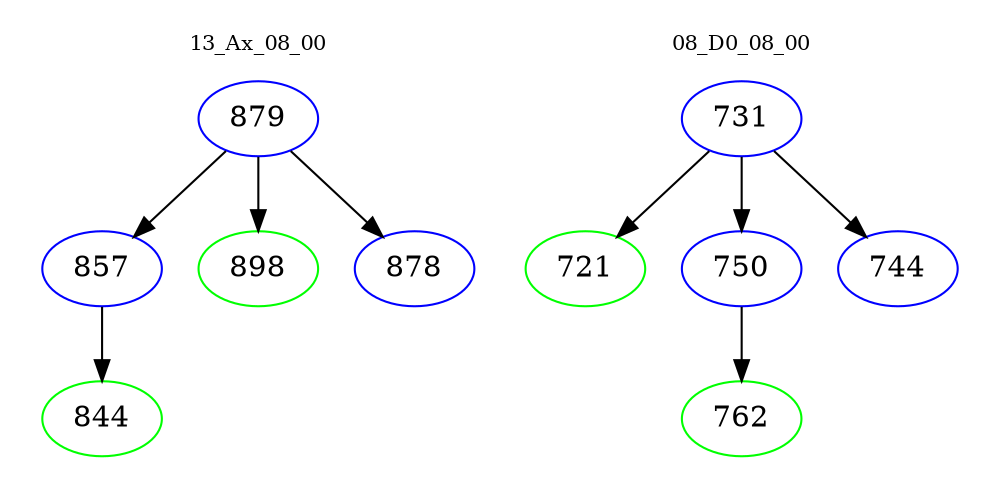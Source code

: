 digraph{
subgraph cluster_0 {
color = white
label = "13_Ax_08_00";
fontsize=10;
T0_879 [label="879", color="blue"]
T0_879 -> T0_857 [color="black"]
T0_857 [label="857", color="blue"]
T0_857 -> T0_844 [color="black"]
T0_844 [label="844", color="green"]
T0_879 -> T0_898 [color="black"]
T0_898 [label="898", color="green"]
T0_879 -> T0_878 [color="black"]
T0_878 [label="878", color="blue"]
}
subgraph cluster_1 {
color = white
label = "08_D0_08_00";
fontsize=10;
T1_731 [label="731", color="blue"]
T1_731 -> T1_721 [color="black"]
T1_721 [label="721", color="green"]
T1_731 -> T1_750 [color="black"]
T1_750 [label="750", color="blue"]
T1_750 -> T1_762 [color="black"]
T1_762 [label="762", color="green"]
T1_731 -> T1_744 [color="black"]
T1_744 [label="744", color="blue"]
}
}
